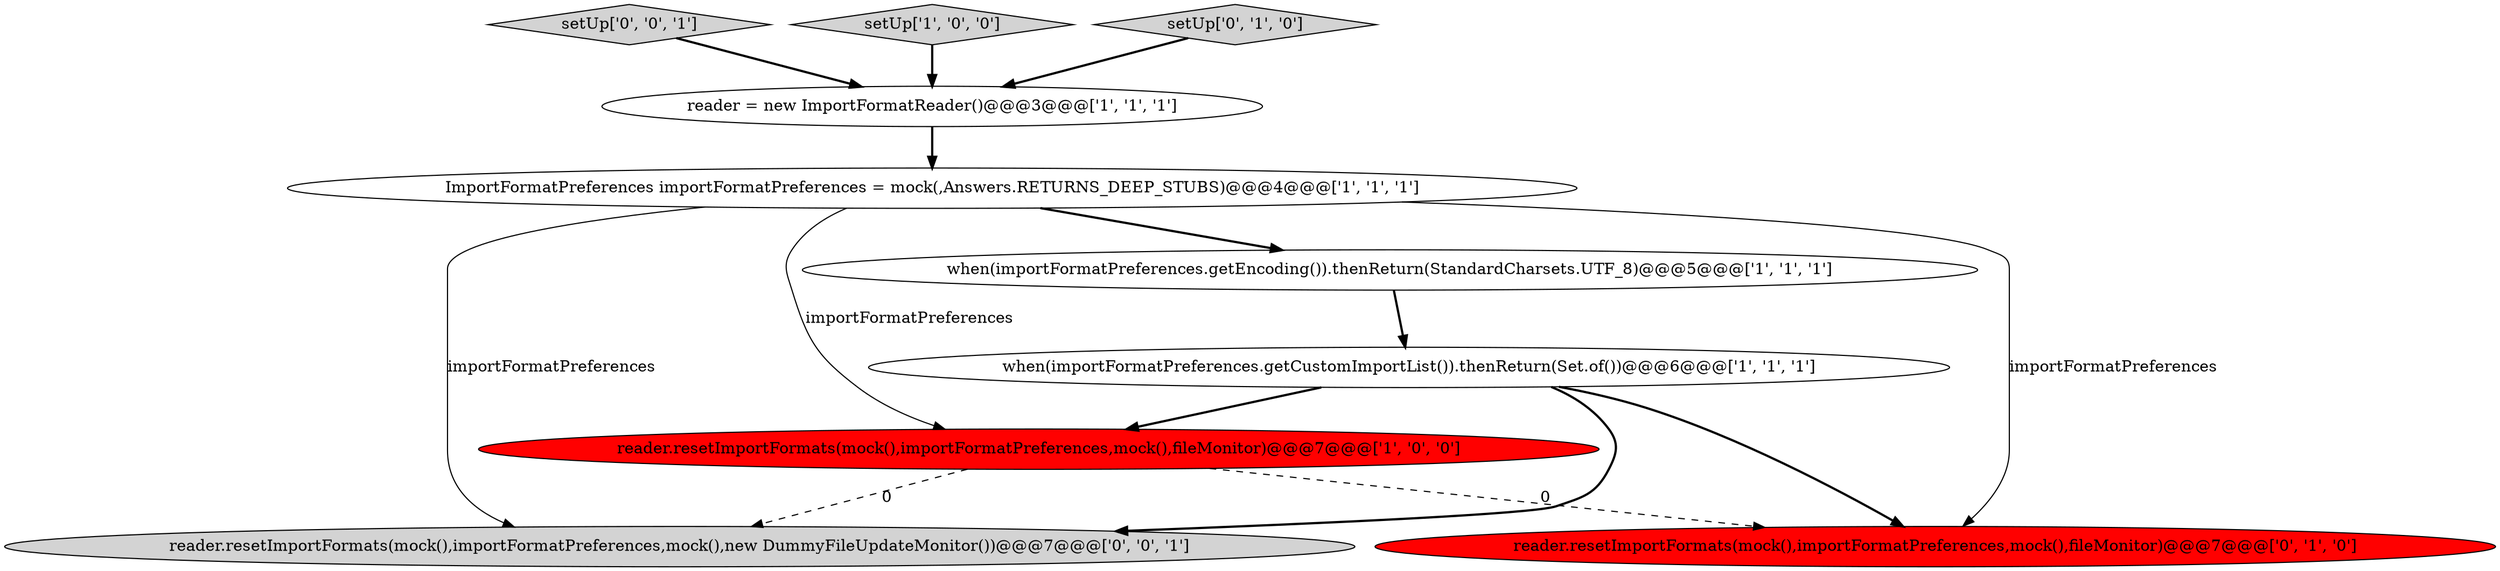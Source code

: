 digraph {
5 [style = filled, label = "when(importFormatPreferences.getEncoding()).thenReturn(StandardCharsets.UTF_8)@@@5@@@['1', '1', '1']", fillcolor = white, shape = ellipse image = "AAA0AAABBB1BBB"];
0 [style = filled, label = "reader = new ImportFormatReader()@@@3@@@['1', '1', '1']", fillcolor = white, shape = ellipse image = "AAA0AAABBB1BBB"];
9 [style = filled, label = "setUp['0', '0', '1']", fillcolor = lightgray, shape = diamond image = "AAA0AAABBB3BBB"];
2 [style = filled, label = "setUp['1', '0', '0']", fillcolor = lightgray, shape = diamond image = "AAA0AAABBB1BBB"];
4 [style = filled, label = "when(importFormatPreferences.getCustomImportList()).thenReturn(Set.of())@@@6@@@['1', '1', '1']", fillcolor = white, shape = ellipse image = "AAA0AAABBB1BBB"];
7 [style = filled, label = "setUp['0', '1', '0']", fillcolor = lightgray, shape = diamond image = "AAA0AAABBB2BBB"];
3 [style = filled, label = "ImportFormatPreferences importFormatPreferences = mock(,Answers.RETURNS_DEEP_STUBS)@@@4@@@['1', '1', '1']", fillcolor = white, shape = ellipse image = "AAA0AAABBB1BBB"];
8 [style = filled, label = "reader.resetImportFormats(mock(),importFormatPreferences,mock(),new DummyFileUpdateMonitor())@@@7@@@['0', '0', '1']", fillcolor = lightgray, shape = ellipse image = "AAA0AAABBB3BBB"];
1 [style = filled, label = "reader.resetImportFormats(mock(),importFormatPreferences,mock(),fileMonitor)@@@7@@@['1', '0', '0']", fillcolor = red, shape = ellipse image = "AAA1AAABBB1BBB"];
6 [style = filled, label = "reader.resetImportFormats(mock(),importFormatPreferences,mock(),fileMonitor)@@@7@@@['0', '1', '0']", fillcolor = red, shape = ellipse image = "AAA1AAABBB2BBB"];
0->3 [style = bold, label=""];
4->8 [style = bold, label=""];
3->8 [style = solid, label="importFormatPreferences"];
1->8 [style = dashed, label="0"];
4->1 [style = bold, label=""];
2->0 [style = bold, label=""];
3->5 [style = bold, label=""];
7->0 [style = bold, label=""];
9->0 [style = bold, label=""];
4->6 [style = bold, label=""];
1->6 [style = dashed, label="0"];
5->4 [style = bold, label=""];
3->1 [style = solid, label="importFormatPreferences"];
3->6 [style = solid, label="importFormatPreferences"];
}
